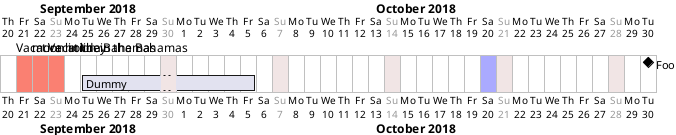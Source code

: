 @startgantt
Project starts at 2018-09-20
sunday are closed
2018-09-21 to 2018-09-23 are colored in salmon
2018-09-21 to 2018-09-23 are named [Vacation in the Bahamas]
2018-09-22 to 2018-09-22 are named [more holiday]

today is 30 days after start and is colored in #AAF
[Foo] happens 40 days after start
[Dummy] lasts 10 days and starts 5 days after start
@endgantt